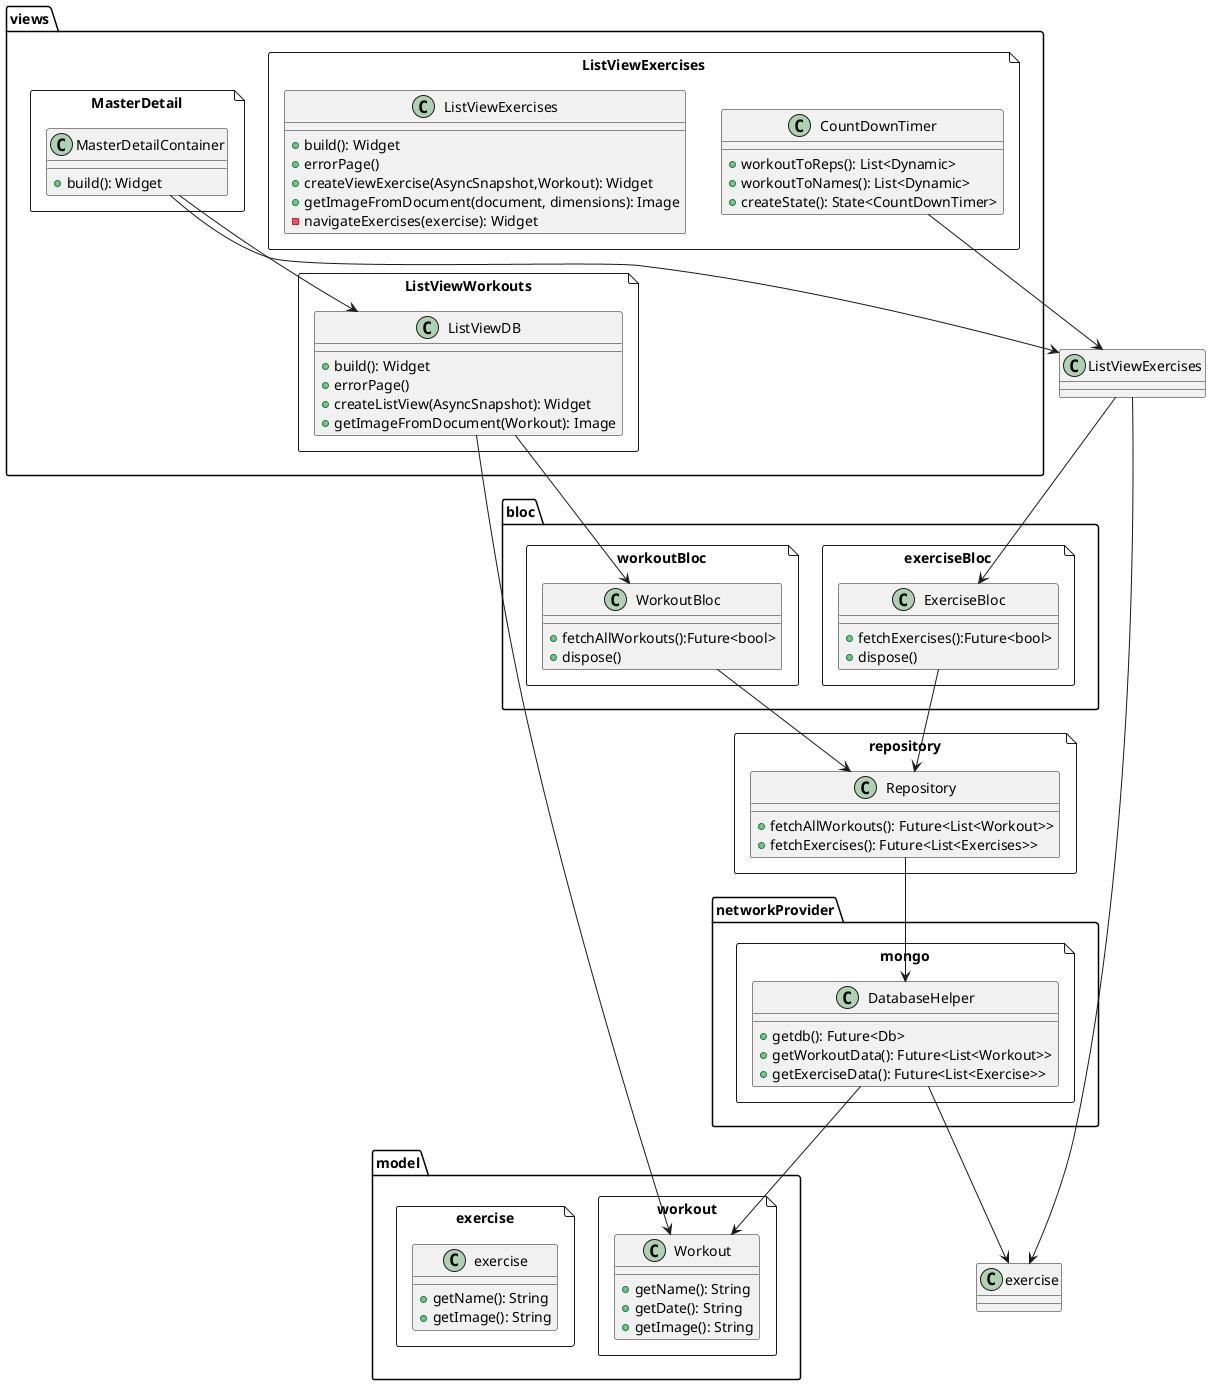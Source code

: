 @startuml

folder views{
file MasterDetail.{
class MasterDetailContainer{
+build(): Widget
}
}
file ListViewWorkouts.{
class ListViewDB{
+build(): Widget
+errorPage()
+createListView(AsyncSnapshot): Widget
+getImageFromDocument(Workout): Image
}
}

file ListViewExercises.{
class ListViewExercises{
+build(): Widget
+errorPage()
+createViewExercise(AsyncSnapshot,Workout): Widget
+getImageFromDocument(document, dimensions): Image
-navigateExercises(exercise): Widget
}
class CountDownTimer{
+workoutToReps(): List<Dynamic>
+workoutToNames(): List<Dynamic>
+createState(): State<CountDownTimer>
}
}
}

folder repository{
file repository.{
class Repository{
+fetchAllWorkouts(): Future<List<Workout>>
+fetchExercises(): Future<List<Exercises>>

}
}
}

folder networkProvider{
file mongo.{
class DatabaseHelper{
+getdb(): Future<Db>
+getWorkoutData(): Future<List<Workout>>
+getExerciseData(): Future<List<Exercise>>
}
} 
}

folder model{
file workout{
class Workout{
+getName(): String
+getDate(): String
+getImage(): String
}
}
file exercise{
class exercise{
+getName(): String
+getImage(): String
}
}
}

folder bloc{
file workoutBloc.{
class WorkoutBloc{
+fetchAllWorkouts():Future<bool>
+dispose()
}
}
file exerciseBloc.{
class ExerciseBloc{
+fetchExercises():Future<bool>
+dispose()
}
}
}
CountDownTimer->ListViewExercises
MasterDetailContainer -down-> ListViewDB
MasterDetailContainer -down->ListViewExercises
ListViewDB -down-> WorkoutBloc
WorkoutBloc -down-> Repository
Repository -down-> DatabaseHelper
DatabaseHelper-down->Workout
ListViewDB-down->Workout
DatabaseHelper -down->exercise
ListViewExercises -down->exercise
ListViewExercises -down->ExerciseBloc
ExerciseBloc-down-> Repository
@enduml
